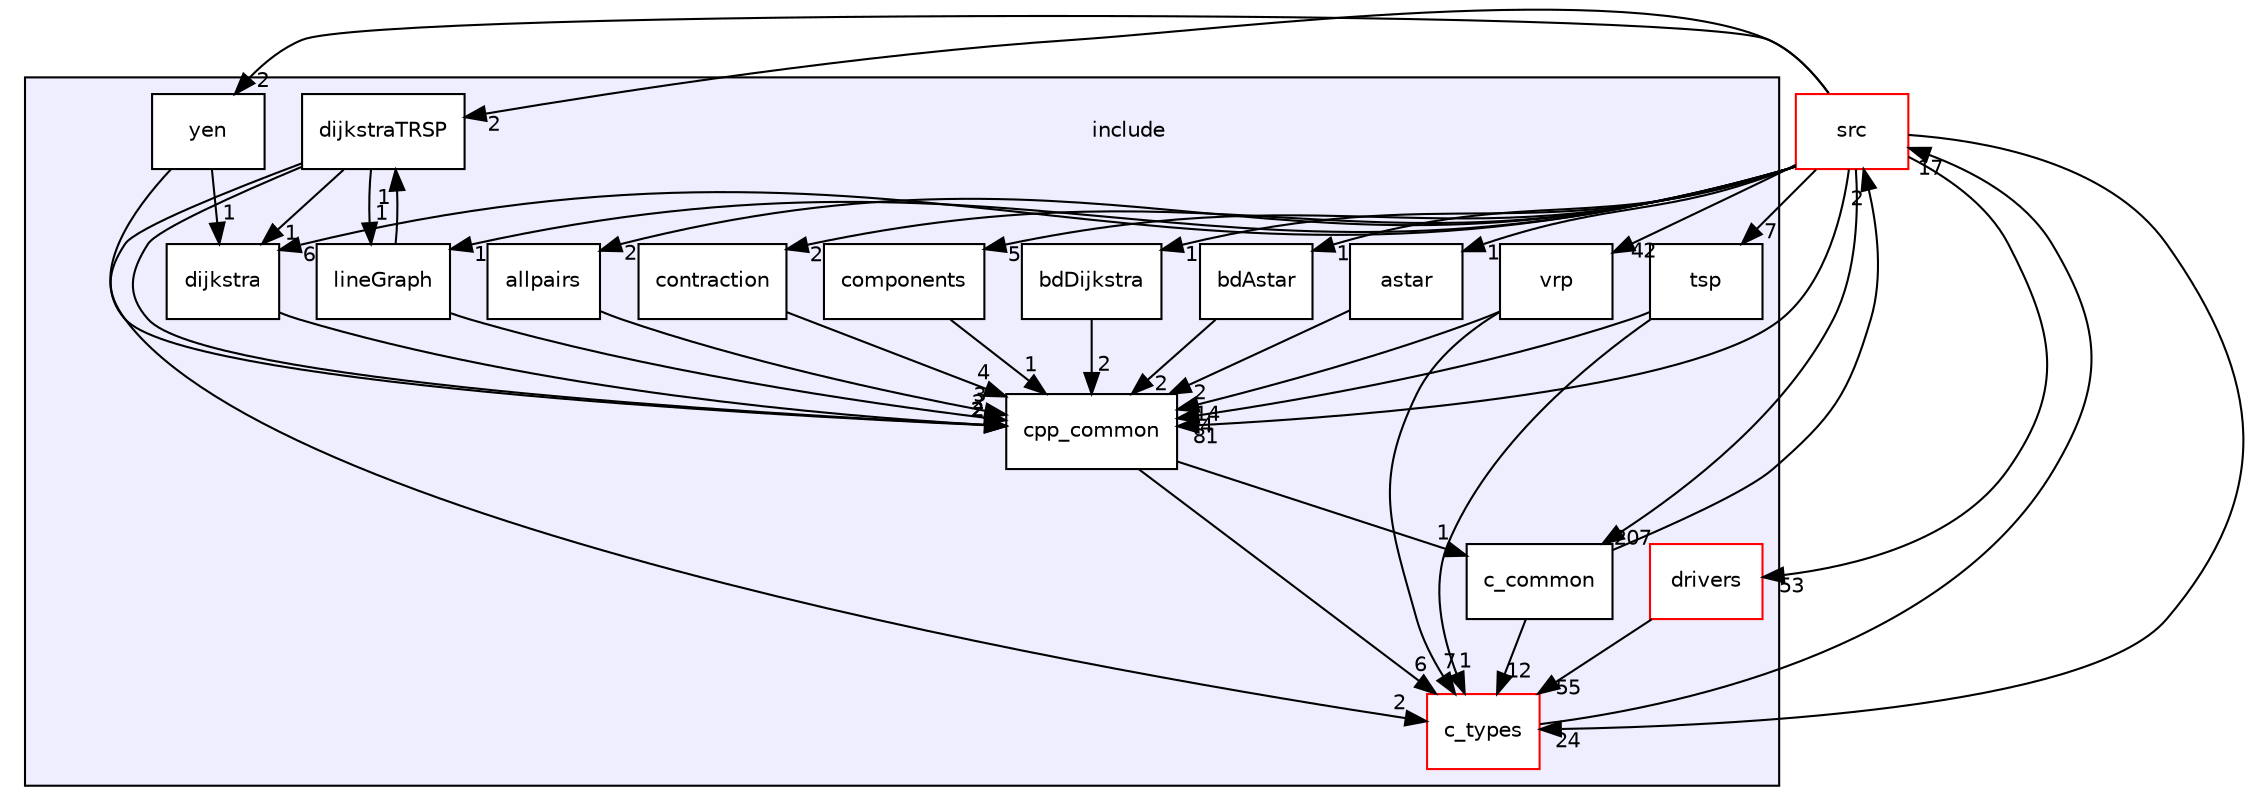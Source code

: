 digraph "/home/vicky/pgrouting/pgrouting/pgrouting/include" {
  compound=true
  node [ fontsize="10", fontname="Helvetica"];
  edge [ labelfontsize="10", labelfontname="Helvetica"];
  subgraph clusterdir_d44c64559bbebec7f509842c48db8b23 {
    graph [ bgcolor="#eeeeff", pencolor="black", label="" URL="dir_d44c64559bbebec7f509842c48db8b23.html"];
    dir_d44c64559bbebec7f509842c48db8b23 [shape=plaintext label="include"];
    dir_2a5eba4d35dbcdcba215617418dd760b [shape=box label="allpairs" color="black" fillcolor="white" style="filled" URL="dir_2a5eba4d35dbcdcba215617418dd760b.html"];
    dir_08f877d0f0222f13d9686ac041b3f592 [shape=box label="astar" color="black" fillcolor="white" style="filled" URL="dir_08f877d0f0222f13d9686ac041b3f592.html"];
    dir_3f775a8a6f61dc57a0be2ee607b843c3 [shape=box label="bdAstar" color="black" fillcolor="white" style="filled" URL="dir_3f775a8a6f61dc57a0be2ee607b843c3.html"];
    dir_5b201913bc223f0ba16175aeb00ce433 [shape=box label="bdDijkstra" color="black" fillcolor="white" style="filled" URL="dir_5b201913bc223f0ba16175aeb00ce433.html"];
    dir_9c50192407c36db226c38a2cd2bf7829 [shape=box label="c_common" color="black" fillcolor="white" style="filled" URL="dir_9c50192407c36db226c38a2cd2bf7829.html"];
    dir_d5995d5871f728649bd47ea0d6428e03 [shape=box label="c_types" color="red" fillcolor="white" style="filled" URL="dir_d5995d5871f728649bd47ea0d6428e03.html"];
    dir_d66e8d5a7776834ccee339fd5fd3e729 [shape=box label="components" color="black" fillcolor="white" style="filled" URL="dir_d66e8d5a7776834ccee339fd5fd3e729.html"];
    dir_3ab07e095ccb61e6c808a03cedc1e316 [shape=box label="contraction" color="black" fillcolor="white" style="filled" URL="dir_3ab07e095ccb61e6c808a03cedc1e316.html"];
    dir_f413d2883acb285bdeb0fac3ae939ed0 [shape=box label="cpp_common" color="black" fillcolor="white" style="filled" URL="dir_f413d2883acb285bdeb0fac3ae939ed0.html"];
    dir_1930df11331c7ed9b5d4e307344eb08e [shape=box label="dijkstra" color="black" fillcolor="white" style="filled" URL="dir_1930df11331c7ed9b5d4e307344eb08e.html"];
    dir_2e47cac9a2d7408ecf86b885acb7473d [shape=box label="dijkstraTRSP" color="black" fillcolor="white" style="filled" URL="dir_2e47cac9a2d7408ecf86b885acb7473d.html"];
    dir_4fe5cf12322eb0f9892753dc20f1484c [shape=box label="drivers" color="red" fillcolor="white" style="filled" URL="dir_4fe5cf12322eb0f9892753dc20f1484c.html"];
    dir_2ea27f3190a114f10af15e39b0994ddc [shape=box label="lineGraph" color="black" fillcolor="white" style="filled" URL="dir_2ea27f3190a114f10af15e39b0994ddc.html"];
    dir_2f28bc21d205d3ab5d31254f25dfd11a [shape=box label="tsp" color="black" fillcolor="white" style="filled" URL="dir_2f28bc21d205d3ab5d31254f25dfd11a.html"];
    dir_651e52dddefd92e6e6d00bb3f78dc931 [shape=box label="vrp" color="black" fillcolor="white" style="filled" URL="dir_651e52dddefd92e6e6d00bb3f78dc931.html"];
    dir_ba2be047686aaa8bd602dca826a8a1f3 [shape=box label="yen" color="black" fillcolor="white" style="filled" URL="dir_ba2be047686aaa8bd602dca826a8a1f3.html"];
  }
  dir_68267d1309a1af8e8297ef4c3efbcdba [shape=box label="src" fillcolor="white" style="filled" color="red" URL="dir_68267d1309a1af8e8297ef4c3efbcdba.html"];
  dir_3ab07e095ccb61e6c808a03cedc1e316->dir_f413d2883acb285bdeb0fac3ae939ed0 [headlabel="4", labeldistance=1.5 headhref="dir_000009_000010.html"];
  dir_68267d1309a1af8e8297ef4c3efbcdba->dir_3ab07e095ccb61e6c808a03cedc1e316 [headlabel="2", labeldistance=1.5 headhref="dir_000032_000009.html"];
  dir_68267d1309a1af8e8297ef4c3efbcdba->dir_08f877d0f0222f13d9686ac041b3f592 [headlabel="1", labeldistance=1.5 headhref="dir_000032_000002.html"];
  dir_68267d1309a1af8e8297ef4c3efbcdba->dir_d66e8d5a7776834ccee339fd5fd3e729 [headlabel="5", labeldistance=1.5 headhref="dir_000032_000008.html"];
  dir_68267d1309a1af8e8297ef4c3efbcdba->dir_ba2be047686aaa8bd602dca826a8a1f3 [headlabel="2", labeldistance=1.5 headhref="dir_000032_000031.html"];
  dir_68267d1309a1af8e8297ef4c3efbcdba->dir_651e52dddefd92e6e6d00bb3f78dc931 [headlabel="42", labeldistance=1.5 headhref="dir_000032_000030.html"];
  dir_68267d1309a1af8e8297ef4c3efbcdba->dir_5b201913bc223f0ba16175aeb00ce433 [headlabel="1", labeldistance=1.5 headhref="dir_000032_000004.html"];
  dir_68267d1309a1af8e8297ef4c3efbcdba->dir_3f775a8a6f61dc57a0be2ee607b843c3 [headlabel="1", labeldistance=1.5 headhref="dir_000032_000003.html"];
  dir_68267d1309a1af8e8297ef4c3efbcdba->dir_d5995d5871f728649bd47ea0d6428e03 [headlabel="24", labeldistance=1.5 headhref="dir_000032_000006.html"];
  dir_68267d1309a1af8e8297ef4c3efbcdba->dir_9c50192407c36db226c38a2cd2bf7829 [headlabel="207", labeldistance=1.5 headhref="dir_000032_000005.html"];
  dir_68267d1309a1af8e8297ef4c3efbcdba->dir_f413d2883acb285bdeb0fac3ae939ed0 [headlabel="81", labeldistance=1.5 headhref="dir_000032_000010.html"];
  dir_68267d1309a1af8e8297ef4c3efbcdba->dir_1930df11331c7ed9b5d4e307344eb08e [headlabel="6", labeldistance=1.5 headhref="dir_000032_000011.html"];
  dir_68267d1309a1af8e8297ef4c3efbcdba->dir_2f28bc21d205d3ab5d31254f25dfd11a [headlabel="7", labeldistance=1.5 headhref="dir_000032_000029.html"];
  dir_68267d1309a1af8e8297ef4c3efbcdba->dir_2a5eba4d35dbcdcba215617418dd760b [headlabel="2", labeldistance=1.5 headhref="dir_000032_000001.html"];
  dir_68267d1309a1af8e8297ef4c3efbcdba->dir_2ea27f3190a114f10af15e39b0994ddc [headlabel="1", labeldistance=1.5 headhref="dir_000032_000028.html"];
  dir_68267d1309a1af8e8297ef4c3efbcdba->dir_2e47cac9a2d7408ecf86b885acb7473d [headlabel="2", labeldistance=1.5 headhref="dir_000032_000012.html"];
  dir_68267d1309a1af8e8297ef4c3efbcdba->dir_4fe5cf12322eb0f9892753dc20f1484c [headlabel="53", labeldistance=1.5 headhref="dir_000032_000013.html"];
  dir_08f877d0f0222f13d9686ac041b3f592->dir_f413d2883acb285bdeb0fac3ae939ed0 [headlabel="2", labeldistance=1.5 headhref="dir_000002_000010.html"];
  dir_d66e8d5a7776834ccee339fd5fd3e729->dir_f413d2883acb285bdeb0fac3ae939ed0 [headlabel="1", labeldistance=1.5 headhref="dir_000008_000010.html"];
  dir_ba2be047686aaa8bd602dca826a8a1f3->dir_f413d2883acb285bdeb0fac3ae939ed0 [headlabel="2", labeldistance=1.5 headhref="dir_000031_000010.html"];
  dir_ba2be047686aaa8bd602dca826a8a1f3->dir_1930df11331c7ed9b5d4e307344eb08e [headlabel="1", labeldistance=1.5 headhref="dir_000031_000011.html"];
  dir_651e52dddefd92e6e6d00bb3f78dc931->dir_d5995d5871f728649bd47ea0d6428e03 [headlabel="7", labeldistance=1.5 headhref="dir_000030_000006.html"];
  dir_651e52dddefd92e6e6d00bb3f78dc931->dir_f413d2883acb285bdeb0fac3ae939ed0 [headlabel="14", labeldistance=1.5 headhref="dir_000030_000010.html"];
  dir_5b201913bc223f0ba16175aeb00ce433->dir_f413d2883acb285bdeb0fac3ae939ed0 [headlabel="2", labeldistance=1.5 headhref="dir_000004_000010.html"];
  dir_3f775a8a6f61dc57a0be2ee607b843c3->dir_f413d2883acb285bdeb0fac3ae939ed0 [headlabel="2", labeldistance=1.5 headhref="dir_000003_000010.html"];
  dir_d5995d5871f728649bd47ea0d6428e03->dir_68267d1309a1af8e8297ef4c3efbcdba [headlabel="17", labeldistance=1.5 headhref="dir_000006_000032.html"];
  dir_9c50192407c36db226c38a2cd2bf7829->dir_68267d1309a1af8e8297ef4c3efbcdba [headlabel="2", labeldistance=1.5 headhref="dir_000005_000032.html"];
  dir_9c50192407c36db226c38a2cd2bf7829->dir_d5995d5871f728649bd47ea0d6428e03 [headlabel="12", labeldistance=1.5 headhref="dir_000005_000006.html"];
  dir_f413d2883acb285bdeb0fac3ae939ed0->dir_d5995d5871f728649bd47ea0d6428e03 [headlabel="6", labeldistance=1.5 headhref="dir_000010_000006.html"];
  dir_f413d2883acb285bdeb0fac3ae939ed0->dir_9c50192407c36db226c38a2cd2bf7829 [headlabel="1", labeldistance=1.5 headhref="dir_000010_000005.html"];
  dir_1930df11331c7ed9b5d4e307344eb08e->dir_f413d2883acb285bdeb0fac3ae939ed0 [headlabel="2", labeldistance=1.5 headhref="dir_000011_000010.html"];
  dir_2f28bc21d205d3ab5d31254f25dfd11a->dir_d5995d5871f728649bd47ea0d6428e03 [headlabel="1", labeldistance=1.5 headhref="dir_000029_000006.html"];
  dir_2f28bc21d205d3ab5d31254f25dfd11a->dir_f413d2883acb285bdeb0fac3ae939ed0 [headlabel="4", labeldistance=1.5 headhref="dir_000029_000010.html"];
  dir_2a5eba4d35dbcdcba215617418dd760b->dir_f413d2883acb285bdeb0fac3ae939ed0 [headlabel="3", labeldistance=1.5 headhref="dir_000001_000010.html"];
  dir_2ea27f3190a114f10af15e39b0994ddc->dir_f413d2883acb285bdeb0fac3ae939ed0 [headlabel="2", labeldistance=1.5 headhref="dir_000028_000010.html"];
  dir_2ea27f3190a114f10af15e39b0994ddc->dir_2e47cac9a2d7408ecf86b885acb7473d [headlabel="1", labeldistance=1.5 headhref="dir_000028_000012.html"];
  dir_2e47cac9a2d7408ecf86b885acb7473d->dir_d5995d5871f728649bd47ea0d6428e03 [headlabel="2", labeldistance=1.5 headhref="dir_000012_000006.html"];
  dir_2e47cac9a2d7408ecf86b885acb7473d->dir_f413d2883acb285bdeb0fac3ae939ed0 [headlabel="2", labeldistance=1.5 headhref="dir_000012_000010.html"];
  dir_2e47cac9a2d7408ecf86b885acb7473d->dir_1930df11331c7ed9b5d4e307344eb08e [headlabel="1", labeldistance=1.5 headhref="dir_000012_000011.html"];
  dir_2e47cac9a2d7408ecf86b885acb7473d->dir_2ea27f3190a114f10af15e39b0994ddc [headlabel="1", labeldistance=1.5 headhref="dir_000012_000028.html"];
  dir_4fe5cf12322eb0f9892753dc20f1484c->dir_d5995d5871f728649bd47ea0d6428e03 [headlabel="55", labeldistance=1.5 headhref="dir_000013_000006.html"];
}
